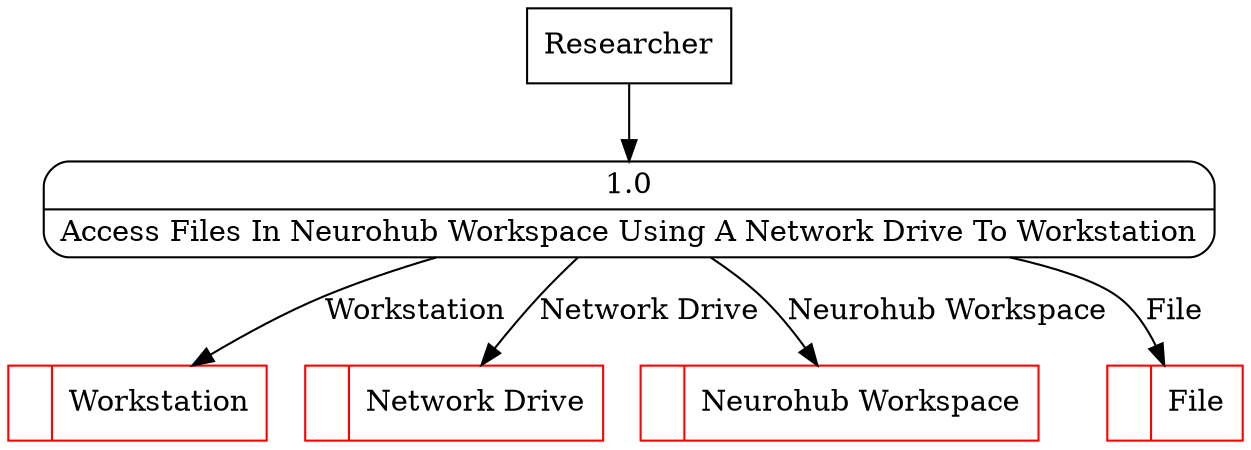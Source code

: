 digraph dfd2{ 
node[shape=record]
200 [label="<f0>  |<f1> Workstation " color=red];
201 [label="<f0>  |<f1> Network Drive " color=red];
202 [label="<f0>  |<f1> Neurohub Workspace " color=red];
203 [label="<f0>  |<f1> File " color=red];
204 [label="Researcher" shape=box];
205 [label="{<f0> 1.0|<f1> Access Files In Neurohub Workspace Using A Network Drive To Workstation }" shape=Mrecord];
204 -> 205
205 -> 203 [label="File"]
205 -> 202 [label="Neurohub Workspace"]
205 -> 201 [label="Network Drive"]
205 -> 200 [label="Workstation"]
}